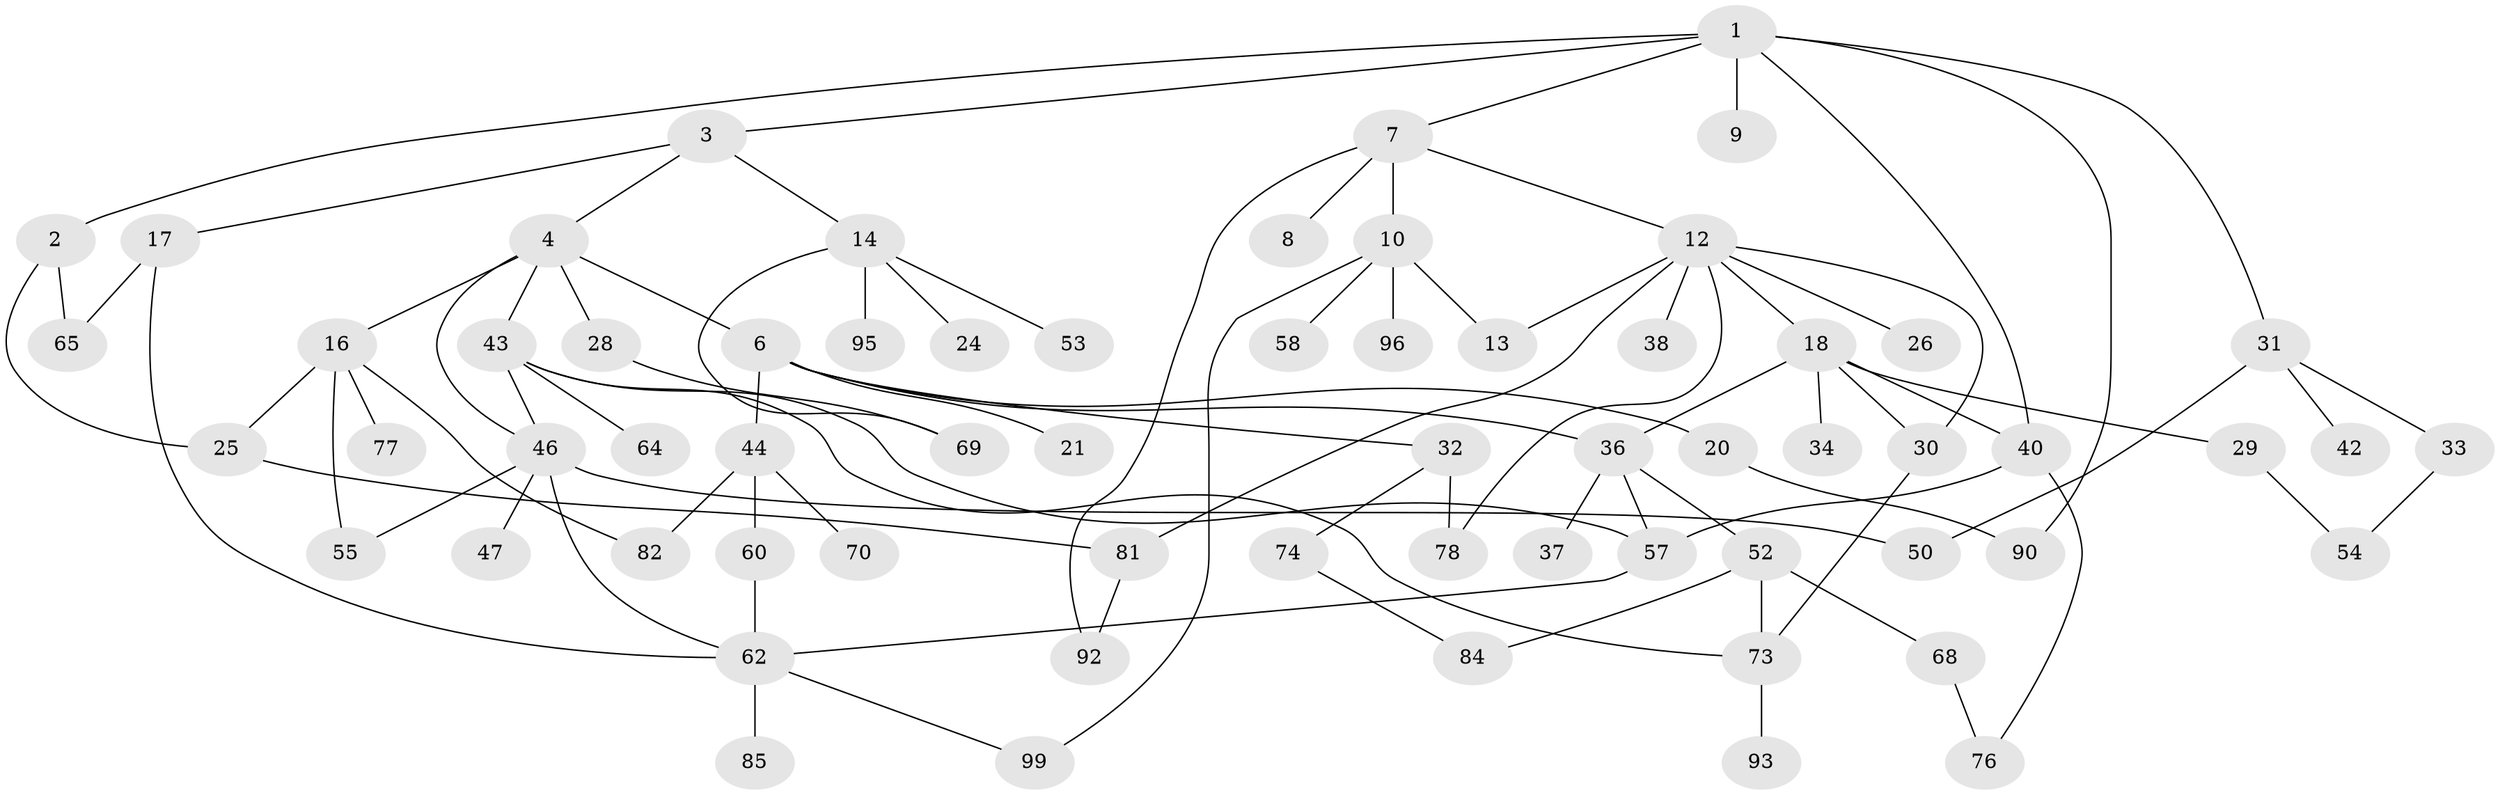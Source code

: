 // original degree distribution, {7: 0.02, 2: 0.32, 3: 0.26, 5: 0.08, 4: 0.04, 6: 0.02, 1: 0.26}
// Generated by graph-tools (version 1.1) at 2025/11/02/21/25 10:11:06]
// undirected, 65 vertices, 90 edges
graph export_dot {
graph [start="1"]
  node [color=gray90,style=filled];
  1 [super="+56"];
  2 [super="+49"];
  3 [super="+5"];
  4 [super="+27"];
  6 [super="+35"];
  7 [super="+51"];
  8 [super="+63"];
  9 [super="+75"];
  10 [super="+11"];
  12 [super="+98"];
  13 [super="+15"];
  14 [super="+22"];
  16 [super="+41"];
  17 [super="+23"];
  18 [super="+19"];
  20;
  21;
  24;
  25;
  26;
  28;
  29;
  30;
  31 [super="+89"];
  32 [super="+39"];
  33 [super="+83"];
  34;
  36 [super="+79"];
  37;
  38 [super="+66"];
  40 [super="+48"];
  42;
  43 [super="+72"];
  44 [super="+45"];
  46 [super="+59"];
  47;
  50 [super="+80"];
  52 [super="+61"];
  53 [super="+91"];
  54 [super="+71"];
  55;
  57 [super="+100"];
  58;
  60;
  62 [super="+67"];
  64;
  65;
  68;
  69 [super="+97"];
  70;
  73 [super="+86"];
  74 [super="+87"];
  76 [super="+88"];
  77;
  78;
  81 [super="+94"];
  82;
  84;
  85;
  90;
  92;
  93;
  95;
  96;
  99;
  1 -- 2;
  1 -- 3;
  1 -- 7;
  1 -- 9;
  1 -- 31;
  1 -- 40;
  1 -- 90;
  2 -- 65;
  2 -- 25;
  3 -- 4;
  3 -- 17;
  3 -- 14;
  4 -- 6;
  4 -- 16;
  4 -- 43;
  4 -- 28;
  4 -- 46;
  6 -- 20;
  6 -- 21;
  6 -- 32;
  6 -- 36;
  6 -- 44;
  7 -- 8;
  7 -- 10;
  7 -- 12;
  7 -- 92;
  10 -- 58;
  10 -- 99;
  10 -- 96;
  10 -- 13;
  12 -- 18;
  12 -- 26;
  12 -- 38;
  12 -- 13;
  12 -- 81;
  12 -- 78;
  12 -- 30;
  14 -- 24;
  14 -- 53;
  14 -- 69;
  14 -- 95;
  16 -- 25;
  16 -- 77;
  16 -- 82;
  16 -- 55;
  17 -- 65;
  17 -- 62;
  18 -- 30;
  18 -- 40;
  18 -- 34;
  18 -- 29;
  18 -- 36;
  20 -- 90;
  25 -- 81;
  28 -- 69;
  29 -- 54;
  30 -- 73;
  31 -- 33;
  31 -- 42;
  31 -- 50;
  32 -- 74;
  32 -- 78;
  33 -- 54;
  36 -- 37;
  36 -- 52;
  36 -- 57;
  40 -- 76;
  40 -- 57;
  43 -- 46;
  43 -- 64;
  43 -- 73;
  43 -- 57;
  44 -- 60;
  44 -- 82;
  44 -- 70;
  46 -- 47;
  46 -- 50;
  46 -- 62;
  46 -- 55;
  52 -- 84;
  52 -- 68;
  52 -- 73;
  57 -- 62;
  60 -- 62;
  62 -- 85;
  62 -- 99;
  68 -- 76;
  73 -- 93;
  74 -- 84;
  81 -- 92;
}
